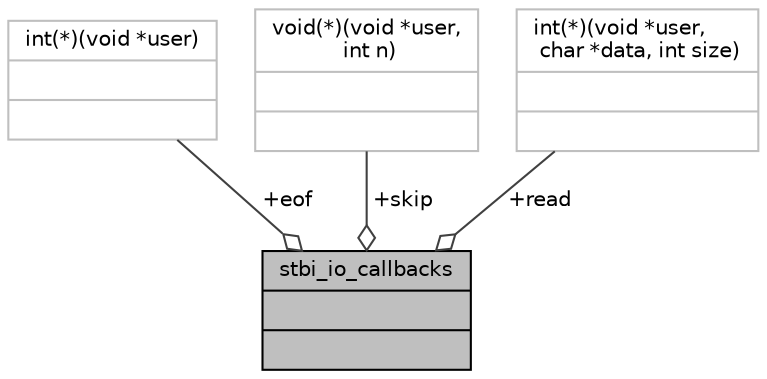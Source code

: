 digraph "stbi_io_callbacks"
{
 // LATEX_PDF_SIZE
  edge [fontname="Helvetica",fontsize="10",labelfontname="Helvetica",labelfontsize="10"];
  node [fontname="Helvetica",fontsize="10",shape=record];
  Node1 [label="{stbi_io_callbacks\n||}",height=0.2,width=0.4,color="black", fillcolor="grey75", style="filled", fontcolor="black",tooltip=" "];
  Node2 -> Node1 [color="grey25",fontsize="10",style="solid",label=" +eof" ,arrowhead="odiamond",fontname="Helvetica"];
  Node2 [label="{int(*)(void *user)\n||}",height=0.2,width=0.4,color="grey75", fillcolor="white", style="filled",tooltip=" "];
  Node3 -> Node1 [color="grey25",fontsize="10",style="solid",label=" +skip" ,arrowhead="odiamond",fontname="Helvetica"];
  Node3 [label="{void(*)(void *user,\l int n)\n||}",height=0.2,width=0.4,color="grey75", fillcolor="white", style="filled",tooltip=" "];
  Node4 -> Node1 [color="grey25",fontsize="10",style="solid",label=" +read" ,arrowhead="odiamond",fontname="Helvetica"];
  Node4 [label="{int(*)(void *user,\l char *data, int size)\n||}",height=0.2,width=0.4,color="grey75", fillcolor="white", style="filled",tooltip=" "];
}
